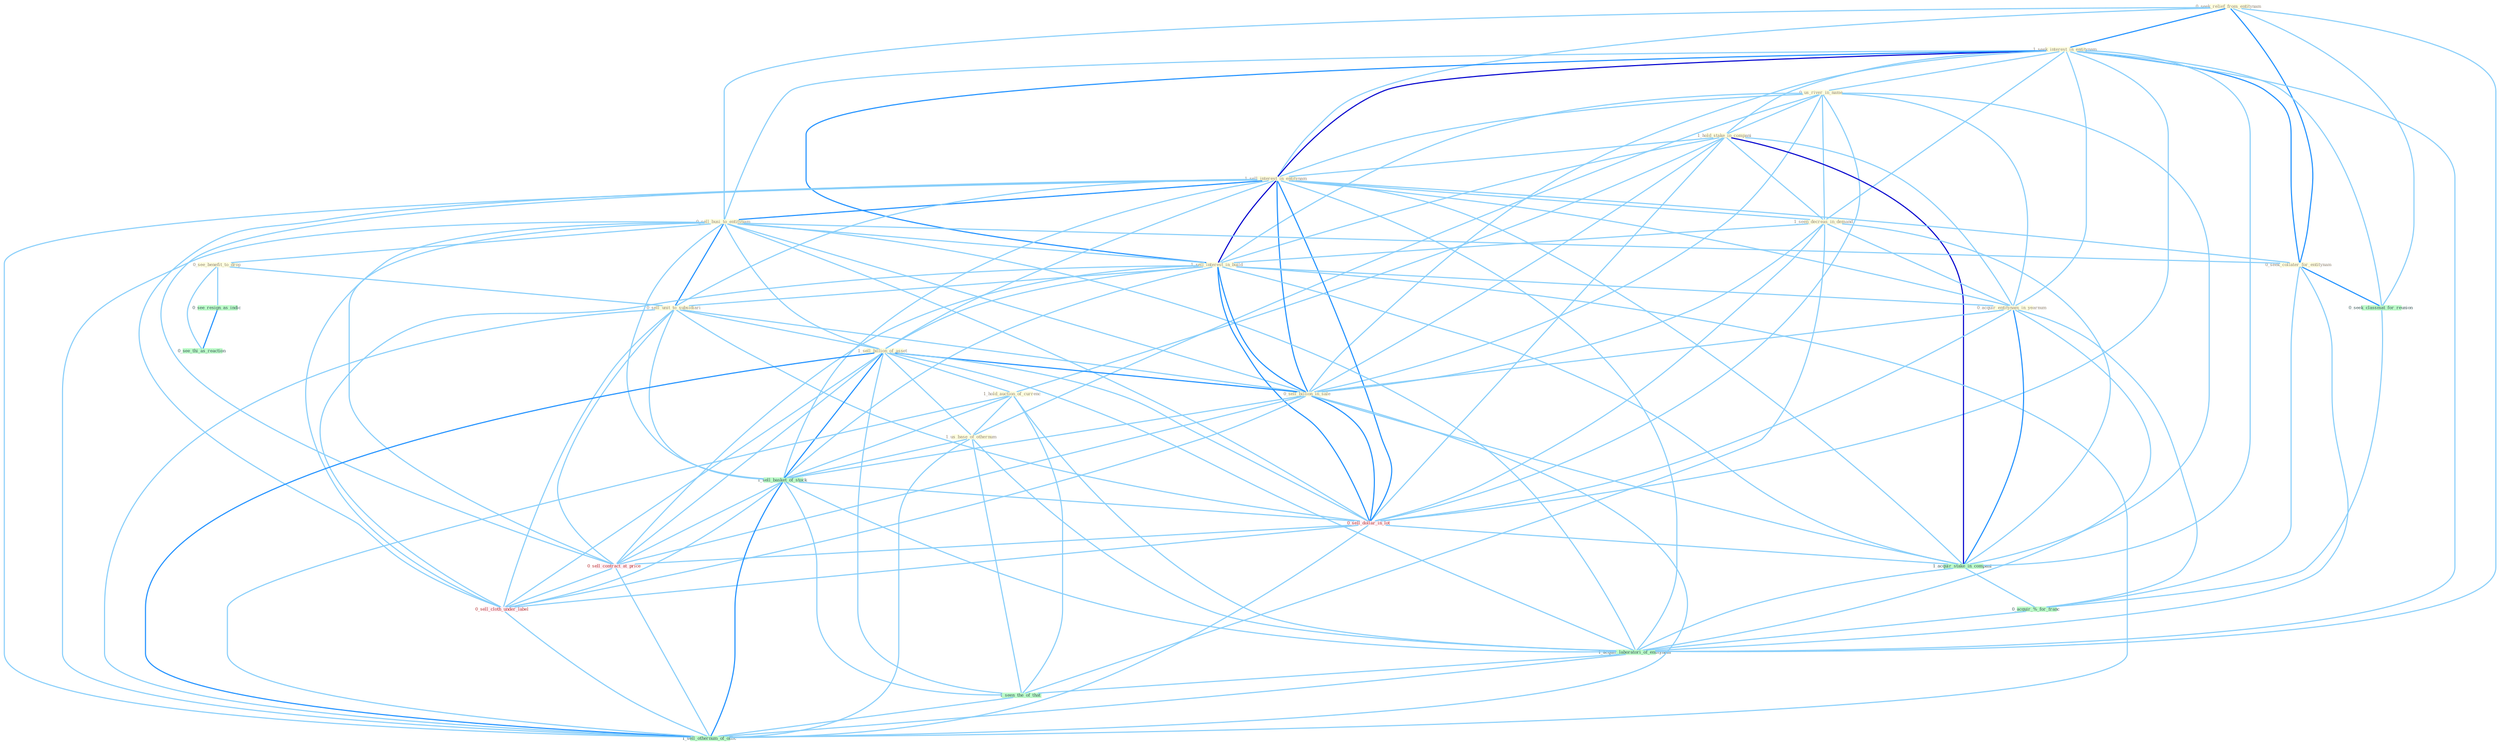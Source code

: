 Graph G{ 
    node
    [shape=polygon,style=filled,width=.5,height=.06,color="#BDFCC9",fixedsize=true,fontsize=4,
    fontcolor="#2f4f4f"];
    {node
    [color="#ffffe0", fontcolor="#8b7d6b"] "0_seek_relief_from_entitynam " "1_seek_interest_in_entitynam " "0_us_river_in_name " "1_hold_stake_in_compani " "1_sell_interest_in_entitynam " "0_sell_busi_to_entitynam " "1_seen_decreas_in_demand " "0_see_benefit_to_drop " "1_sell_interest_in_build " "0_acquir_entitynam_in_yearnum " "0_sell_unit_to_subsidiari " "1_sell_billion_of_asset " "0_seek_collater_for_entitynam " "0_sell_billion_in_sale " "1_hold_auction_of_currenc " "1_us_base_of_othernum "}
{node [color="#fff0f5", fontcolor="#b22222"] "0_sell_dollar_in_lot " "0_sell_contract_at_price " "0_sell_cloth_under_label "}
edge [color="#B0E2FF"];

	"0_seek_relief_from_entitynam " -- "1_seek_interest_in_entitynam " [w="2", color="#1e90ff" , len=0.8];
	"0_seek_relief_from_entitynam " -- "1_sell_interest_in_entitynam " [w="1", color="#87cefa" ];
	"0_seek_relief_from_entitynam " -- "0_sell_busi_to_entitynam " [w="1", color="#87cefa" ];
	"0_seek_relief_from_entitynam " -- "0_seek_collater_for_entitynam " [w="2", color="#1e90ff" , len=0.8];
	"0_seek_relief_from_entitynam " -- "0_seek_classmat_for_reunion " [w="1", color="#87cefa" ];
	"0_seek_relief_from_entitynam " -- "1_acquir_laboratori_of_entitynam " [w="1", color="#87cefa" ];
	"1_seek_interest_in_entitynam " -- "0_us_river_in_name " [w="1", color="#87cefa" ];
	"1_seek_interest_in_entitynam " -- "1_hold_stake_in_compani " [w="1", color="#87cefa" ];
	"1_seek_interest_in_entitynam " -- "1_sell_interest_in_entitynam " [w="3", color="#0000cd" , len=0.6];
	"1_seek_interest_in_entitynam " -- "0_sell_busi_to_entitynam " [w="1", color="#87cefa" ];
	"1_seek_interest_in_entitynam " -- "1_seen_decreas_in_demand " [w="1", color="#87cefa" ];
	"1_seek_interest_in_entitynam " -- "1_sell_interest_in_build " [w="2", color="#1e90ff" , len=0.8];
	"1_seek_interest_in_entitynam " -- "0_acquir_entitynam_in_yearnum " [w="1", color="#87cefa" ];
	"1_seek_interest_in_entitynam " -- "0_seek_collater_for_entitynam " [w="2", color="#1e90ff" , len=0.8];
	"1_seek_interest_in_entitynam " -- "0_sell_billion_in_sale " [w="1", color="#87cefa" ];
	"1_seek_interest_in_entitynam " -- "0_seek_classmat_for_reunion " [w="1", color="#87cefa" ];
	"1_seek_interest_in_entitynam " -- "0_sell_dollar_in_lot " [w="1", color="#87cefa" ];
	"1_seek_interest_in_entitynam " -- "1_acquir_stake_in_compani " [w="1", color="#87cefa" ];
	"1_seek_interest_in_entitynam " -- "1_acquir_laboratori_of_entitynam " [w="1", color="#87cefa" ];
	"0_us_river_in_name " -- "1_hold_stake_in_compani " [w="1", color="#87cefa" ];
	"0_us_river_in_name " -- "1_sell_interest_in_entitynam " [w="1", color="#87cefa" ];
	"0_us_river_in_name " -- "1_seen_decreas_in_demand " [w="1", color="#87cefa" ];
	"0_us_river_in_name " -- "1_sell_interest_in_build " [w="1", color="#87cefa" ];
	"0_us_river_in_name " -- "0_acquir_entitynam_in_yearnum " [w="1", color="#87cefa" ];
	"0_us_river_in_name " -- "0_sell_billion_in_sale " [w="1", color="#87cefa" ];
	"0_us_river_in_name " -- "1_us_base_of_othernum " [w="1", color="#87cefa" ];
	"0_us_river_in_name " -- "0_sell_dollar_in_lot " [w="1", color="#87cefa" ];
	"0_us_river_in_name " -- "1_acquir_stake_in_compani " [w="1", color="#87cefa" ];
	"1_hold_stake_in_compani " -- "1_sell_interest_in_entitynam " [w="1", color="#87cefa" ];
	"1_hold_stake_in_compani " -- "1_seen_decreas_in_demand " [w="1", color="#87cefa" ];
	"1_hold_stake_in_compani " -- "1_sell_interest_in_build " [w="1", color="#87cefa" ];
	"1_hold_stake_in_compani " -- "0_acquir_entitynam_in_yearnum " [w="1", color="#87cefa" ];
	"1_hold_stake_in_compani " -- "0_sell_billion_in_sale " [w="1", color="#87cefa" ];
	"1_hold_stake_in_compani " -- "1_hold_auction_of_currenc " [w="1", color="#87cefa" ];
	"1_hold_stake_in_compani " -- "0_sell_dollar_in_lot " [w="1", color="#87cefa" ];
	"1_hold_stake_in_compani " -- "1_acquir_stake_in_compani " [w="3", color="#0000cd" , len=0.6];
	"1_sell_interest_in_entitynam " -- "0_sell_busi_to_entitynam " [w="2", color="#1e90ff" , len=0.8];
	"1_sell_interest_in_entitynam " -- "1_seen_decreas_in_demand " [w="1", color="#87cefa" ];
	"1_sell_interest_in_entitynam " -- "1_sell_interest_in_build " [w="3", color="#0000cd" , len=0.6];
	"1_sell_interest_in_entitynam " -- "0_acquir_entitynam_in_yearnum " [w="1", color="#87cefa" ];
	"1_sell_interest_in_entitynam " -- "0_sell_unit_to_subsidiari " [w="1", color="#87cefa" ];
	"1_sell_interest_in_entitynam " -- "1_sell_billion_of_asset " [w="1", color="#87cefa" ];
	"1_sell_interest_in_entitynam " -- "0_seek_collater_for_entitynam " [w="1", color="#87cefa" ];
	"1_sell_interest_in_entitynam " -- "0_sell_billion_in_sale " [w="2", color="#1e90ff" , len=0.8];
	"1_sell_interest_in_entitynam " -- "1_sell_basket_of_stock " [w="1", color="#87cefa" ];
	"1_sell_interest_in_entitynam " -- "0_sell_dollar_in_lot " [w="2", color="#1e90ff" , len=0.8];
	"1_sell_interest_in_entitynam " -- "1_acquir_stake_in_compani " [w="1", color="#87cefa" ];
	"1_sell_interest_in_entitynam " -- "0_sell_contract_at_price " [w="1", color="#87cefa" ];
	"1_sell_interest_in_entitynam " -- "1_acquir_laboratori_of_entitynam " [w="1", color="#87cefa" ];
	"1_sell_interest_in_entitynam " -- "0_sell_cloth_under_label " [w="1", color="#87cefa" ];
	"1_sell_interest_in_entitynam " -- "1_sell_othernum_of_offic " [w="1", color="#87cefa" ];
	"0_sell_busi_to_entitynam " -- "0_see_benefit_to_drop " [w="1", color="#87cefa" ];
	"0_sell_busi_to_entitynam " -- "1_sell_interest_in_build " [w="1", color="#87cefa" ];
	"0_sell_busi_to_entitynam " -- "0_sell_unit_to_subsidiari " [w="2", color="#1e90ff" , len=0.8];
	"0_sell_busi_to_entitynam " -- "1_sell_billion_of_asset " [w="1", color="#87cefa" ];
	"0_sell_busi_to_entitynam " -- "0_seek_collater_for_entitynam " [w="1", color="#87cefa" ];
	"0_sell_busi_to_entitynam " -- "0_sell_billion_in_sale " [w="1", color="#87cefa" ];
	"0_sell_busi_to_entitynam " -- "1_sell_basket_of_stock " [w="1", color="#87cefa" ];
	"0_sell_busi_to_entitynam " -- "0_sell_dollar_in_lot " [w="1", color="#87cefa" ];
	"0_sell_busi_to_entitynam " -- "0_sell_contract_at_price " [w="1", color="#87cefa" ];
	"0_sell_busi_to_entitynam " -- "1_acquir_laboratori_of_entitynam " [w="1", color="#87cefa" ];
	"0_sell_busi_to_entitynam " -- "0_sell_cloth_under_label " [w="1", color="#87cefa" ];
	"0_sell_busi_to_entitynam " -- "1_sell_othernum_of_offic " [w="1", color="#87cefa" ];
	"1_seen_decreas_in_demand " -- "1_sell_interest_in_build " [w="1", color="#87cefa" ];
	"1_seen_decreas_in_demand " -- "0_acquir_entitynam_in_yearnum " [w="1", color="#87cefa" ];
	"1_seen_decreas_in_demand " -- "0_sell_billion_in_sale " [w="1", color="#87cefa" ];
	"1_seen_decreas_in_demand " -- "0_sell_dollar_in_lot " [w="1", color="#87cefa" ];
	"1_seen_decreas_in_demand " -- "1_acquir_stake_in_compani " [w="1", color="#87cefa" ];
	"1_seen_decreas_in_demand " -- "1_seen_the_of_that " [w="1", color="#87cefa" ];
	"0_see_benefit_to_drop " -- "0_sell_unit_to_subsidiari " [w="1", color="#87cefa" ];
	"0_see_benefit_to_drop " -- "0_see_resign_as_indic " [w="1", color="#87cefa" ];
	"0_see_benefit_to_drop " -- "0_see_thi_as_reaction " [w="1", color="#87cefa" ];
	"1_sell_interest_in_build " -- "0_acquir_entitynam_in_yearnum " [w="1", color="#87cefa" ];
	"1_sell_interest_in_build " -- "0_sell_unit_to_subsidiari " [w="1", color="#87cefa" ];
	"1_sell_interest_in_build " -- "1_sell_billion_of_asset " [w="1", color="#87cefa" ];
	"1_sell_interest_in_build " -- "0_sell_billion_in_sale " [w="2", color="#1e90ff" , len=0.8];
	"1_sell_interest_in_build " -- "1_sell_basket_of_stock " [w="1", color="#87cefa" ];
	"1_sell_interest_in_build " -- "0_sell_dollar_in_lot " [w="2", color="#1e90ff" , len=0.8];
	"1_sell_interest_in_build " -- "1_acquir_stake_in_compani " [w="1", color="#87cefa" ];
	"1_sell_interest_in_build " -- "0_sell_contract_at_price " [w="1", color="#87cefa" ];
	"1_sell_interest_in_build " -- "0_sell_cloth_under_label " [w="1", color="#87cefa" ];
	"1_sell_interest_in_build " -- "1_sell_othernum_of_offic " [w="1", color="#87cefa" ];
	"0_acquir_entitynam_in_yearnum " -- "0_sell_billion_in_sale " [w="1", color="#87cefa" ];
	"0_acquir_entitynam_in_yearnum " -- "0_sell_dollar_in_lot " [w="1", color="#87cefa" ];
	"0_acquir_entitynam_in_yearnum " -- "1_acquir_stake_in_compani " [w="2", color="#1e90ff" , len=0.8];
	"0_acquir_entitynam_in_yearnum " -- "0_acquir_%_for_franc " [w="1", color="#87cefa" ];
	"0_acquir_entitynam_in_yearnum " -- "1_acquir_laboratori_of_entitynam " [w="1", color="#87cefa" ];
	"0_sell_unit_to_subsidiari " -- "1_sell_billion_of_asset " [w="1", color="#87cefa" ];
	"0_sell_unit_to_subsidiari " -- "0_sell_billion_in_sale " [w="1", color="#87cefa" ];
	"0_sell_unit_to_subsidiari " -- "1_sell_basket_of_stock " [w="1", color="#87cefa" ];
	"0_sell_unit_to_subsidiari " -- "0_sell_dollar_in_lot " [w="1", color="#87cefa" ];
	"0_sell_unit_to_subsidiari " -- "0_sell_contract_at_price " [w="1", color="#87cefa" ];
	"0_sell_unit_to_subsidiari " -- "0_sell_cloth_under_label " [w="1", color="#87cefa" ];
	"0_sell_unit_to_subsidiari " -- "1_sell_othernum_of_offic " [w="1", color="#87cefa" ];
	"1_sell_billion_of_asset " -- "0_sell_billion_in_sale " [w="2", color="#1e90ff" , len=0.8];
	"1_sell_billion_of_asset " -- "1_hold_auction_of_currenc " [w="1", color="#87cefa" ];
	"1_sell_billion_of_asset " -- "1_us_base_of_othernum " [w="1", color="#87cefa" ];
	"1_sell_billion_of_asset " -- "1_sell_basket_of_stock " [w="2", color="#1e90ff" , len=0.8];
	"1_sell_billion_of_asset " -- "0_sell_dollar_in_lot " [w="1", color="#87cefa" ];
	"1_sell_billion_of_asset " -- "0_sell_contract_at_price " [w="1", color="#87cefa" ];
	"1_sell_billion_of_asset " -- "1_acquir_laboratori_of_entitynam " [w="1", color="#87cefa" ];
	"1_sell_billion_of_asset " -- "0_sell_cloth_under_label " [w="1", color="#87cefa" ];
	"1_sell_billion_of_asset " -- "1_seen_the_of_that " [w="1", color="#87cefa" ];
	"1_sell_billion_of_asset " -- "1_sell_othernum_of_offic " [w="2", color="#1e90ff" , len=0.8];
	"0_seek_collater_for_entitynam " -- "0_seek_classmat_for_reunion " [w="2", color="#1e90ff" , len=0.8];
	"0_seek_collater_for_entitynam " -- "0_acquir_%_for_franc " [w="1", color="#87cefa" ];
	"0_seek_collater_for_entitynam " -- "1_acquir_laboratori_of_entitynam " [w="1", color="#87cefa" ];
	"0_sell_billion_in_sale " -- "1_sell_basket_of_stock " [w="1", color="#87cefa" ];
	"0_sell_billion_in_sale " -- "0_sell_dollar_in_lot " [w="2", color="#1e90ff" , len=0.8];
	"0_sell_billion_in_sale " -- "1_acquir_stake_in_compani " [w="1", color="#87cefa" ];
	"0_sell_billion_in_sale " -- "0_sell_contract_at_price " [w="1", color="#87cefa" ];
	"0_sell_billion_in_sale " -- "0_sell_cloth_under_label " [w="1", color="#87cefa" ];
	"0_sell_billion_in_sale " -- "1_sell_othernum_of_offic " [w="1", color="#87cefa" ];
	"1_hold_auction_of_currenc " -- "1_us_base_of_othernum " [w="1", color="#87cefa" ];
	"1_hold_auction_of_currenc " -- "1_sell_basket_of_stock " [w="1", color="#87cefa" ];
	"1_hold_auction_of_currenc " -- "1_acquir_laboratori_of_entitynam " [w="1", color="#87cefa" ];
	"1_hold_auction_of_currenc " -- "1_seen_the_of_that " [w="1", color="#87cefa" ];
	"1_hold_auction_of_currenc " -- "1_sell_othernum_of_offic " [w="1", color="#87cefa" ];
	"1_us_base_of_othernum " -- "1_sell_basket_of_stock " [w="1", color="#87cefa" ];
	"1_us_base_of_othernum " -- "1_acquir_laboratori_of_entitynam " [w="1", color="#87cefa" ];
	"1_us_base_of_othernum " -- "1_seen_the_of_that " [w="1", color="#87cefa" ];
	"1_us_base_of_othernum " -- "1_sell_othernum_of_offic " [w="1", color="#87cefa" ];
	"0_seek_classmat_for_reunion " -- "0_acquir_%_for_franc " [w="1", color="#87cefa" ];
	"1_sell_basket_of_stock " -- "0_sell_dollar_in_lot " [w="1", color="#87cefa" ];
	"1_sell_basket_of_stock " -- "0_sell_contract_at_price " [w="1", color="#87cefa" ];
	"1_sell_basket_of_stock " -- "1_acquir_laboratori_of_entitynam " [w="1", color="#87cefa" ];
	"1_sell_basket_of_stock " -- "0_sell_cloth_under_label " [w="1", color="#87cefa" ];
	"1_sell_basket_of_stock " -- "1_seen_the_of_that " [w="1", color="#87cefa" ];
	"1_sell_basket_of_stock " -- "1_sell_othernum_of_offic " [w="2", color="#1e90ff" , len=0.8];
	"0_sell_dollar_in_lot " -- "1_acquir_stake_in_compani " [w="1", color="#87cefa" ];
	"0_sell_dollar_in_lot " -- "0_sell_contract_at_price " [w="1", color="#87cefa" ];
	"0_sell_dollar_in_lot " -- "0_sell_cloth_under_label " [w="1", color="#87cefa" ];
	"0_sell_dollar_in_lot " -- "1_sell_othernum_of_offic " [w="1", color="#87cefa" ];
	"0_see_resign_as_indic " -- "0_see_thi_as_reaction " [w="2", color="#1e90ff" , len=0.8];
	"1_acquir_stake_in_compani " -- "0_acquir_%_for_franc " [w="1", color="#87cefa" ];
	"1_acquir_stake_in_compani " -- "1_acquir_laboratori_of_entitynam " [w="1", color="#87cefa" ];
	"0_acquir_%_for_franc " -- "1_acquir_laboratori_of_entitynam " [w="1", color="#87cefa" ];
	"0_sell_contract_at_price " -- "0_sell_cloth_under_label " [w="1", color="#87cefa" ];
	"0_sell_contract_at_price " -- "1_sell_othernum_of_offic " [w="1", color="#87cefa" ];
	"1_acquir_laboratori_of_entitynam " -- "1_seen_the_of_that " [w="1", color="#87cefa" ];
	"1_acquir_laboratori_of_entitynam " -- "1_sell_othernum_of_offic " [w="1", color="#87cefa" ];
	"0_sell_cloth_under_label " -- "1_sell_othernum_of_offic " [w="1", color="#87cefa" ];
	"1_seen_the_of_that " -- "1_sell_othernum_of_offic " [w="1", color="#87cefa" ];
}
